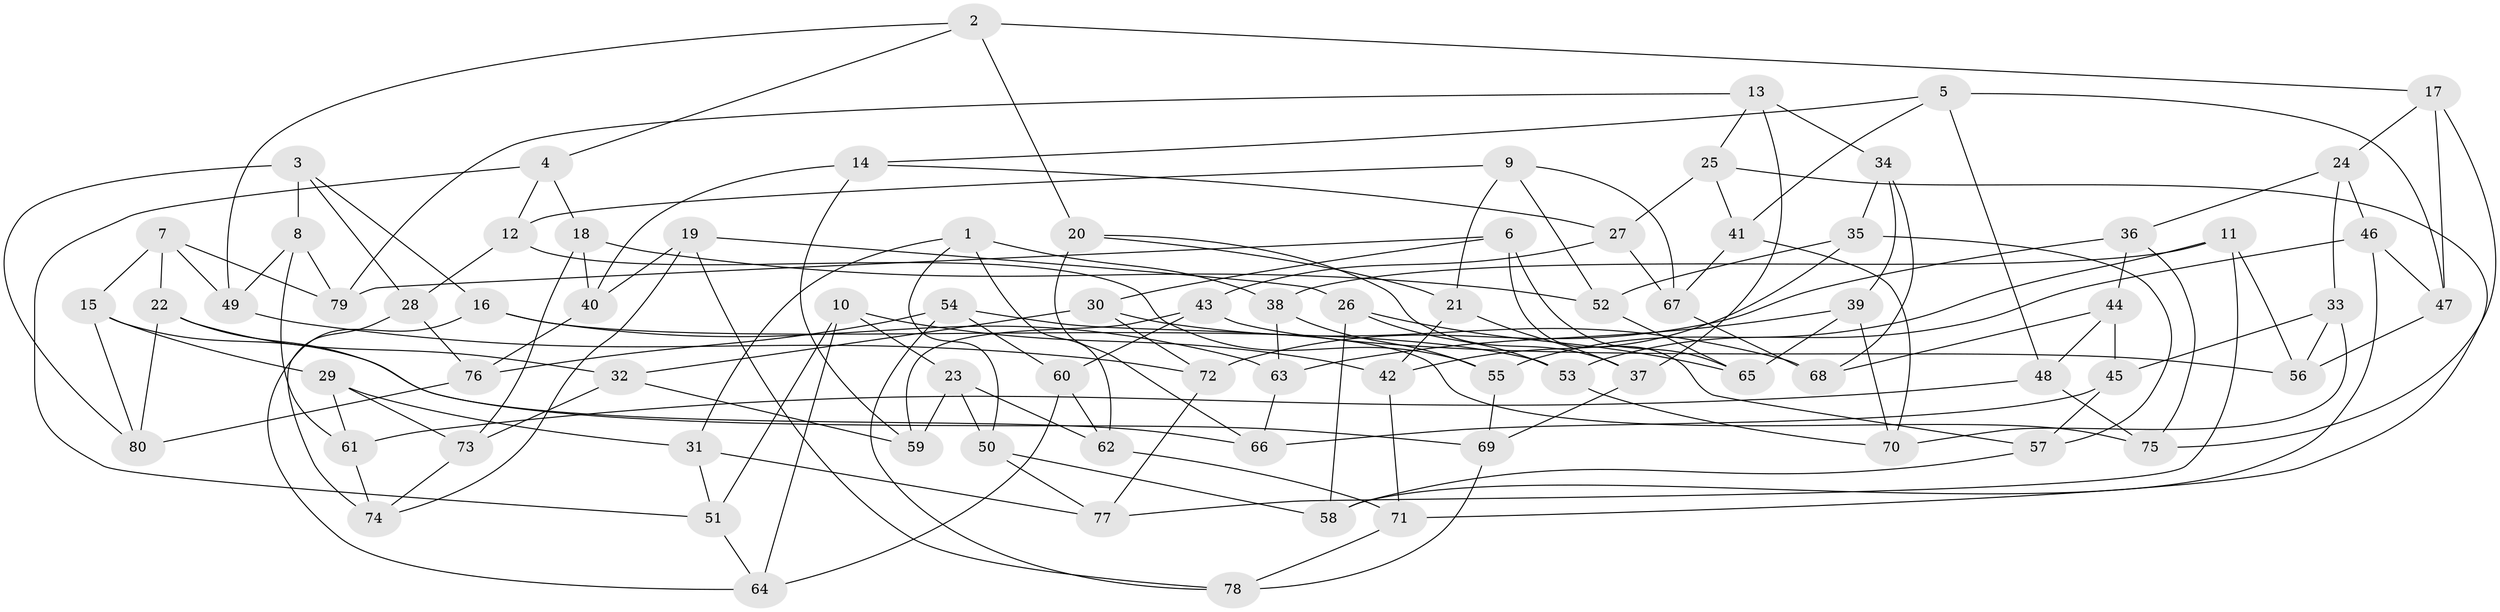// Generated by graph-tools (version 1.1) at 2025/16/03/09/25 04:16:31]
// undirected, 80 vertices, 160 edges
graph export_dot {
graph [start="1"]
  node [color=gray90,style=filled];
  1;
  2;
  3;
  4;
  5;
  6;
  7;
  8;
  9;
  10;
  11;
  12;
  13;
  14;
  15;
  16;
  17;
  18;
  19;
  20;
  21;
  22;
  23;
  24;
  25;
  26;
  27;
  28;
  29;
  30;
  31;
  32;
  33;
  34;
  35;
  36;
  37;
  38;
  39;
  40;
  41;
  42;
  43;
  44;
  45;
  46;
  47;
  48;
  49;
  50;
  51;
  52;
  53;
  54;
  55;
  56;
  57;
  58;
  59;
  60;
  61;
  62;
  63;
  64;
  65;
  66;
  67;
  68;
  69;
  70;
  71;
  72;
  73;
  74;
  75;
  76;
  77;
  78;
  79;
  80;
  1 -- 31;
  1 -- 38;
  1 -- 50;
  1 -- 62;
  2 -- 49;
  2 -- 4;
  2 -- 20;
  2 -- 17;
  3 -- 16;
  3 -- 8;
  3 -- 28;
  3 -- 80;
  4 -- 51;
  4 -- 18;
  4 -- 12;
  5 -- 41;
  5 -- 48;
  5 -- 14;
  5 -- 47;
  6 -- 30;
  6 -- 57;
  6 -- 79;
  6 -- 65;
  7 -- 79;
  7 -- 15;
  7 -- 49;
  7 -- 22;
  8 -- 61;
  8 -- 49;
  8 -- 79;
  9 -- 52;
  9 -- 21;
  9 -- 12;
  9 -- 67;
  10 -- 64;
  10 -- 51;
  10 -- 23;
  10 -- 42;
  11 -- 56;
  11 -- 77;
  11 -- 38;
  11 -- 55;
  12 -- 55;
  12 -- 28;
  13 -- 37;
  13 -- 34;
  13 -- 25;
  13 -- 79;
  14 -- 59;
  14 -- 27;
  14 -- 40;
  15 -- 69;
  15 -- 29;
  15 -- 80;
  16 -- 64;
  16 -- 53;
  16 -- 63;
  17 -- 24;
  17 -- 75;
  17 -- 47;
  18 -- 52;
  18 -- 40;
  18 -- 73;
  19 -- 26;
  19 -- 40;
  19 -- 78;
  19 -- 74;
  20 -- 37;
  20 -- 66;
  20 -- 21;
  21 -- 37;
  21 -- 42;
  22 -- 66;
  22 -- 80;
  22 -- 32;
  23 -- 50;
  23 -- 59;
  23 -- 62;
  24 -- 46;
  24 -- 36;
  24 -- 33;
  25 -- 27;
  25 -- 71;
  25 -- 41;
  26 -- 58;
  26 -- 53;
  26 -- 65;
  27 -- 43;
  27 -- 67;
  28 -- 74;
  28 -- 76;
  29 -- 73;
  29 -- 31;
  29 -- 61;
  30 -- 68;
  30 -- 72;
  30 -- 32;
  31 -- 77;
  31 -- 51;
  32 -- 59;
  32 -- 73;
  33 -- 56;
  33 -- 45;
  33 -- 70;
  34 -- 35;
  34 -- 68;
  34 -- 39;
  35 -- 52;
  35 -- 42;
  35 -- 57;
  36 -- 72;
  36 -- 44;
  36 -- 75;
  37 -- 69;
  38 -- 63;
  38 -- 55;
  39 -- 65;
  39 -- 63;
  39 -- 70;
  40 -- 76;
  41 -- 70;
  41 -- 67;
  42 -- 71;
  43 -- 56;
  43 -- 59;
  43 -- 60;
  44 -- 45;
  44 -- 48;
  44 -- 68;
  45 -- 57;
  45 -- 66;
  46 -- 47;
  46 -- 53;
  46 -- 58;
  47 -- 56;
  48 -- 61;
  48 -- 75;
  49 -- 72;
  50 -- 58;
  50 -- 77;
  51 -- 64;
  52 -- 65;
  53 -- 70;
  54 -- 78;
  54 -- 75;
  54 -- 76;
  54 -- 60;
  55 -- 69;
  57 -- 58;
  60 -- 64;
  60 -- 62;
  61 -- 74;
  62 -- 71;
  63 -- 66;
  67 -- 68;
  69 -- 78;
  71 -- 78;
  72 -- 77;
  73 -- 74;
  76 -- 80;
}
